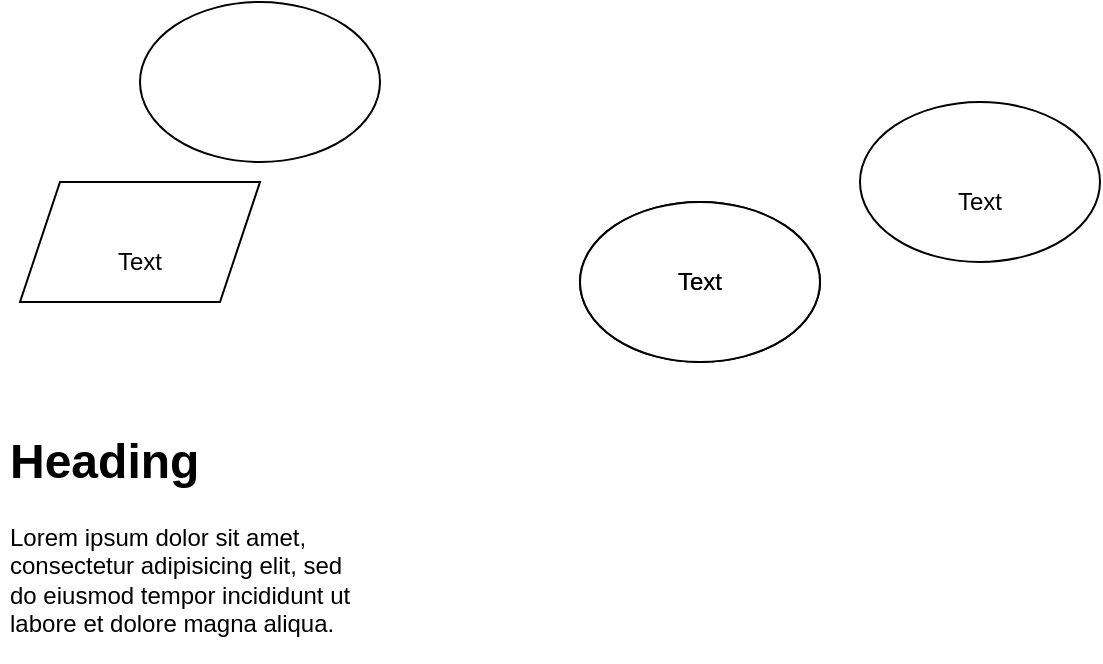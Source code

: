 <mxfile version="15.0.3" type="github">
  <diagram id="OYiDI_fU_QicC84RhMVL" name="Page-1">
    <mxGraphModel dx="868" dy="482" grid="1" gridSize="10" guides="1" tooltips="1" connect="1" arrows="1" fold="1" page="1" pageScale="1" pageWidth="827" pageHeight="1169" math="0" shadow="0">
      <root>
        <mxCell id="0" />
        <mxCell id="1" parent="0" />
        <mxCell id="kgZeXC1AAke6KB21e-9a-1" value="" style="ellipse;whiteSpace=wrap;html=1;" vertex="1" parent="1">
          <mxGeometry x="350" y="210" width="120" height="80" as="geometry" />
        </mxCell>
        <mxCell id="kgZeXC1AAke6KB21e-9a-2" value="Text" style="text;html=1;strokeColor=none;fillColor=none;align=center;verticalAlign=middle;whiteSpace=wrap;rounded=0;" vertex="1" parent="1">
          <mxGeometry x="390" y="240" width="40" height="20" as="geometry" />
        </mxCell>
        <mxCell id="kgZeXC1AAke6KB21e-9a-3" value="" style="ellipse;whiteSpace=wrap;html=1;" vertex="1" parent="1">
          <mxGeometry x="350" y="210" width="120" height="80" as="geometry" />
        </mxCell>
        <mxCell id="kgZeXC1AAke6KB21e-9a-4" value="Text" style="text;html=1;strokeColor=none;fillColor=none;align=center;verticalAlign=middle;whiteSpace=wrap;rounded=0;" vertex="1" parent="1">
          <mxGeometry x="390" y="240" width="40" height="20" as="geometry" />
        </mxCell>
        <mxCell id="kgZeXC1AAke6KB21e-9a-5" value="" style="ellipse;whiteSpace=wrap;html=1;" vertex="1" parent="1">
          <mxGeometry x="490" y="160" width="120" height="80" as="geometry" />
        </mxCell>
        <mxCell id="kgZeXC1AAke6KB21e-9a-6" value="Text" style="text;html=1;strokeColor=none;fillColor=none;align=center;verticalAlign=middle;whiteSpace=wrap;rounded=0;" vertex="1" parent="1">
          <mxGeometry x="390" y="240" width="40" height="20" as="geometry" />
        </mxCell>
        <mxCell id="kgZeXC1AAke6KB21e-9a-7" value="Text" style="text;html=1;strokeColor=none;fillColor=none;align=center;verticalAlign=middle;whiteSpace=wrap;rounded=0;" vertex="1" parent="1">
          <mxGeometry x="530" y="200" width="40" height="20" as="geometry" />
        </mxCell>
        <mxCell id="kgZeXC1AAke6KB21e-9a-8" value="" style="shape=parallelogram;perimeter=parallelogramPerimeter;whiteSpace=wrap;html=1;fixedSize=1;" vertex="1" parent="1">
          <mxGeometry x="70" y="200" width="120" height="60" as="geometry" />
        </mxCell>
        <mxCell id="kgZeXC1AAke6KB21e-9a-9" value="&lt;h1&gt;Heading&lt;/h1&gt;&lt;p&gt;Lorem ipsum dolor sit amet, consectetur adipisicing elit, sed do eiusmod tempor incididunt ut labore et dolore magna aliqua.&lt;/p&gt;" style="text;html=1;strokeColor=none;fillColor=none;spacing=5;spacingTop=-20;whiteSpace=wrap;overflow=hidden;rounded=0;" vertex="1" parent="1">
          <mxGeometry x="60" y="320" width="190" height="120" as="geometry" />
        </mxCell>
        <mxCell id="kgZeXC1AAke6KB21e-9a-10" value="Text" style="text;html=1;strokeColor=none;fillColor=none;align=center;verticalAlign=middle;whiteSpace=wrap;rounded=0;" vertex="1" parent="1">
          <mxGeometry x="110" y="230" width="40" height="20" as="geometry" />
        </mxCell>
        <mxCell id="kgZeXC1AAke6KB21e-9a-11" value="" style="ellipse;whiteSpace=wrap;html=1;" vertex="1" parent="1">
          <mxGeometry x="130" y="110" width="120" height="80" as="geometry" />
        </mxCell>
      </root>
    </mxGraphModel>
  </diagram>
</mxfile>
